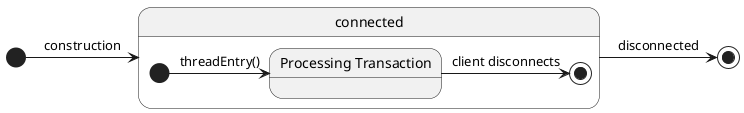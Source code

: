 @startuml class-state-server-client-connection.png

[*] -> connected : construction
state connected {

	state processing as "Processing Transaction"

	[*] -> processing : threadEntry()
	processing -> [*] : client disconnects

}
connected -> [*] : disconnected

@enduml

@startuml class-state-client-transaction.png

[*] -> uncommitted : construction
uncommitted -> pending : commit()
uncommitted --> aborted : abort()
pending --> aborted : commit() failed
pending -> committed : commit() succeeds
committed --> [*] : deconstruction
aborted -> [*] : deconstruction

@enduml

@startuml class-state-server-database.png

[*] --> initializing : main()
initializing --> operating : start()
operating --> terminating : stop()
initializing --> terminating : [error during verification]
terminating --> [*] : [program terminates]

state operating {

	state processing as "Processing Transactions"
	state notProcessing as "Paused"

	[*] --> processing : start()

	processing --> notProcessing : pauseTransactions()
	notProcessing --> processing : resumeTransactions()

	processing --> [*] : stop()

}

@enduml

@startuml class-state-server-datastore.png

[*] -right-> unopened : construction

opened : processing DRMEs
opened : rotation possible

unopened -right-> opened : initialize()
opened --> [*] : deconstruction
unopened --> [*] : deconstruction

@enduml


@startuml class-state-server-journal.png

[*] -right-> unopened : construction

opened : processing DRMEs
opened : rotation possible

unopened -right-> opened : initialize()
opened --> [*] : deconstruction
unopened --> [*] : deconstruction

@enduml

